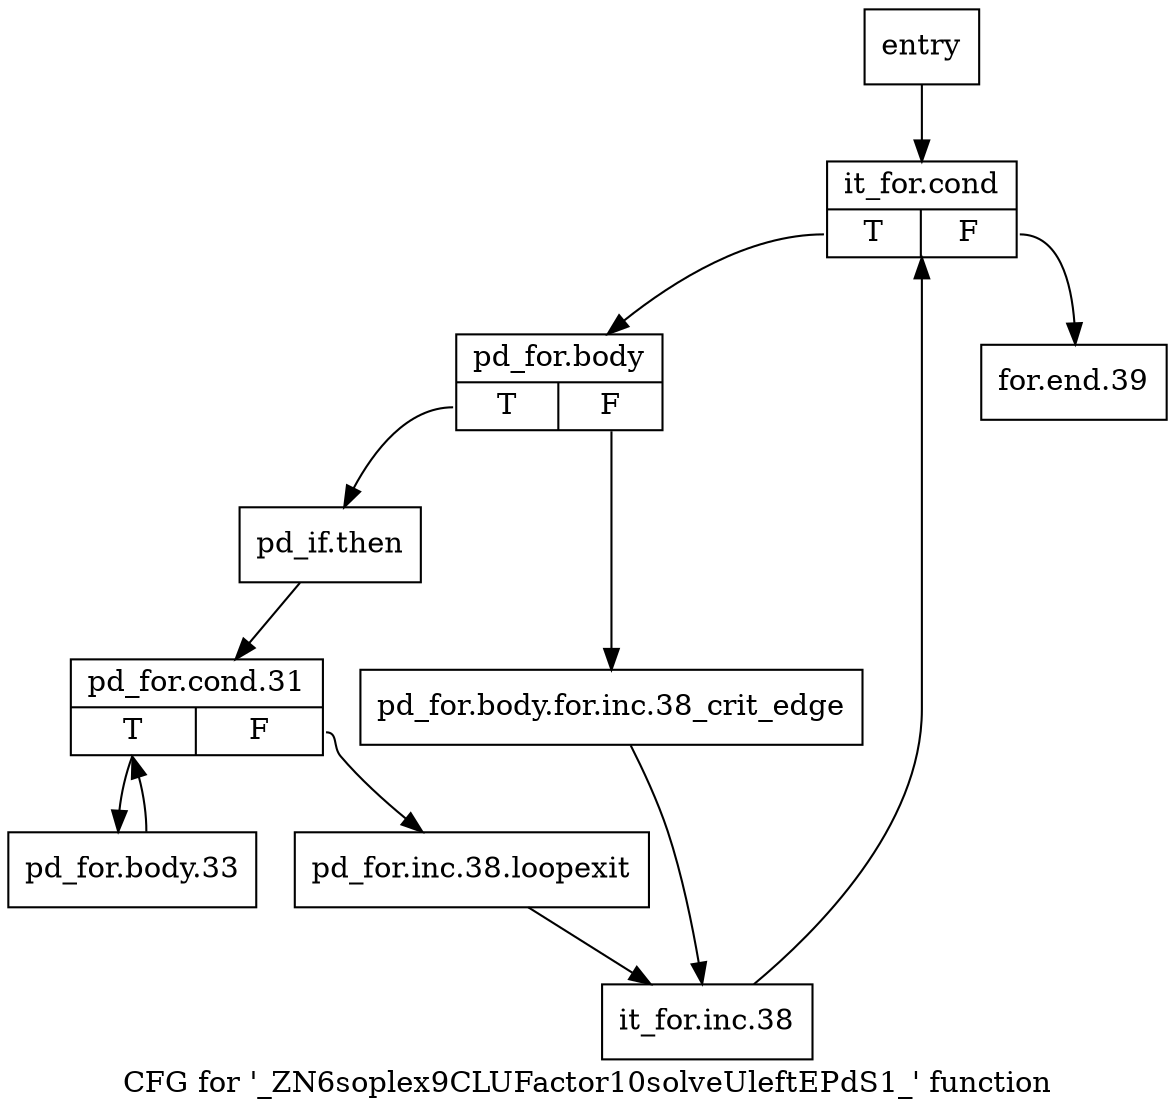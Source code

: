 digraph "CFG for '_ZN6soplex9CLUFactor10solveUleftEPdS1_' function" {
	label="CFG for '_ZN6soplex9CLUFactor10solveUleftEPdS1_' function";

	Node0x253cf10 [shape=record,label="{entry}"];
	Node0x253cf10 -> Node0x253cf60;
	Node0x253cf60 [shape=record,label="{it_for.cond|{<s0>T|<s1>F}}"];
	Node0x253cf60:s0 -> Node0x253cfb0;
	Node0x253cf60:s1 -> Node0x253d1e0;
	Node0x253cfb0 [shape=record,label="{pd_for.body|{<s0>T|<s1>F}}"];
	Node0x253cfb0:s0 -> Node0x253d050;
	Node0x253cfb0:s1 -> Node0x253d000;
	Node0x253d000 [shape=record,label="{pd_for.body.for.inc.38_crit_edge}"];
	Node0x253d000 -> Node0x253d190;
	Node0x253d050 [shape=record,label="{pd_if.then}"];
	Node0x253d050 -> Node0x253d0a0;
	Node0x253d0a0 [shape=record,label="{pd_for.cond.31|{<s0>T|<s1>F}}"];
	Node0x253d0a0:s0 -> Node0x253d0f0;
	Node0x253d0a0:s1 -> Node0x253d140;
	Node0x253d0f0 [shape=record,label="{pd_for.body.33}"];
	Node0x253d0f0 -> Node0x253d0a0;
	Node0x253d140 [shape=record,label="{pd_for.inc.38.loopexit}"];
	Node0x253d140 -> Node0x253d190;
	Node0x253d190 [shape=record,label="{it_for.inc.38}"];
	Node0x253d190 -> Node0x253cf60;
	Node0x253d1e0 [shape=record,label="{for.end.39}"];
}
